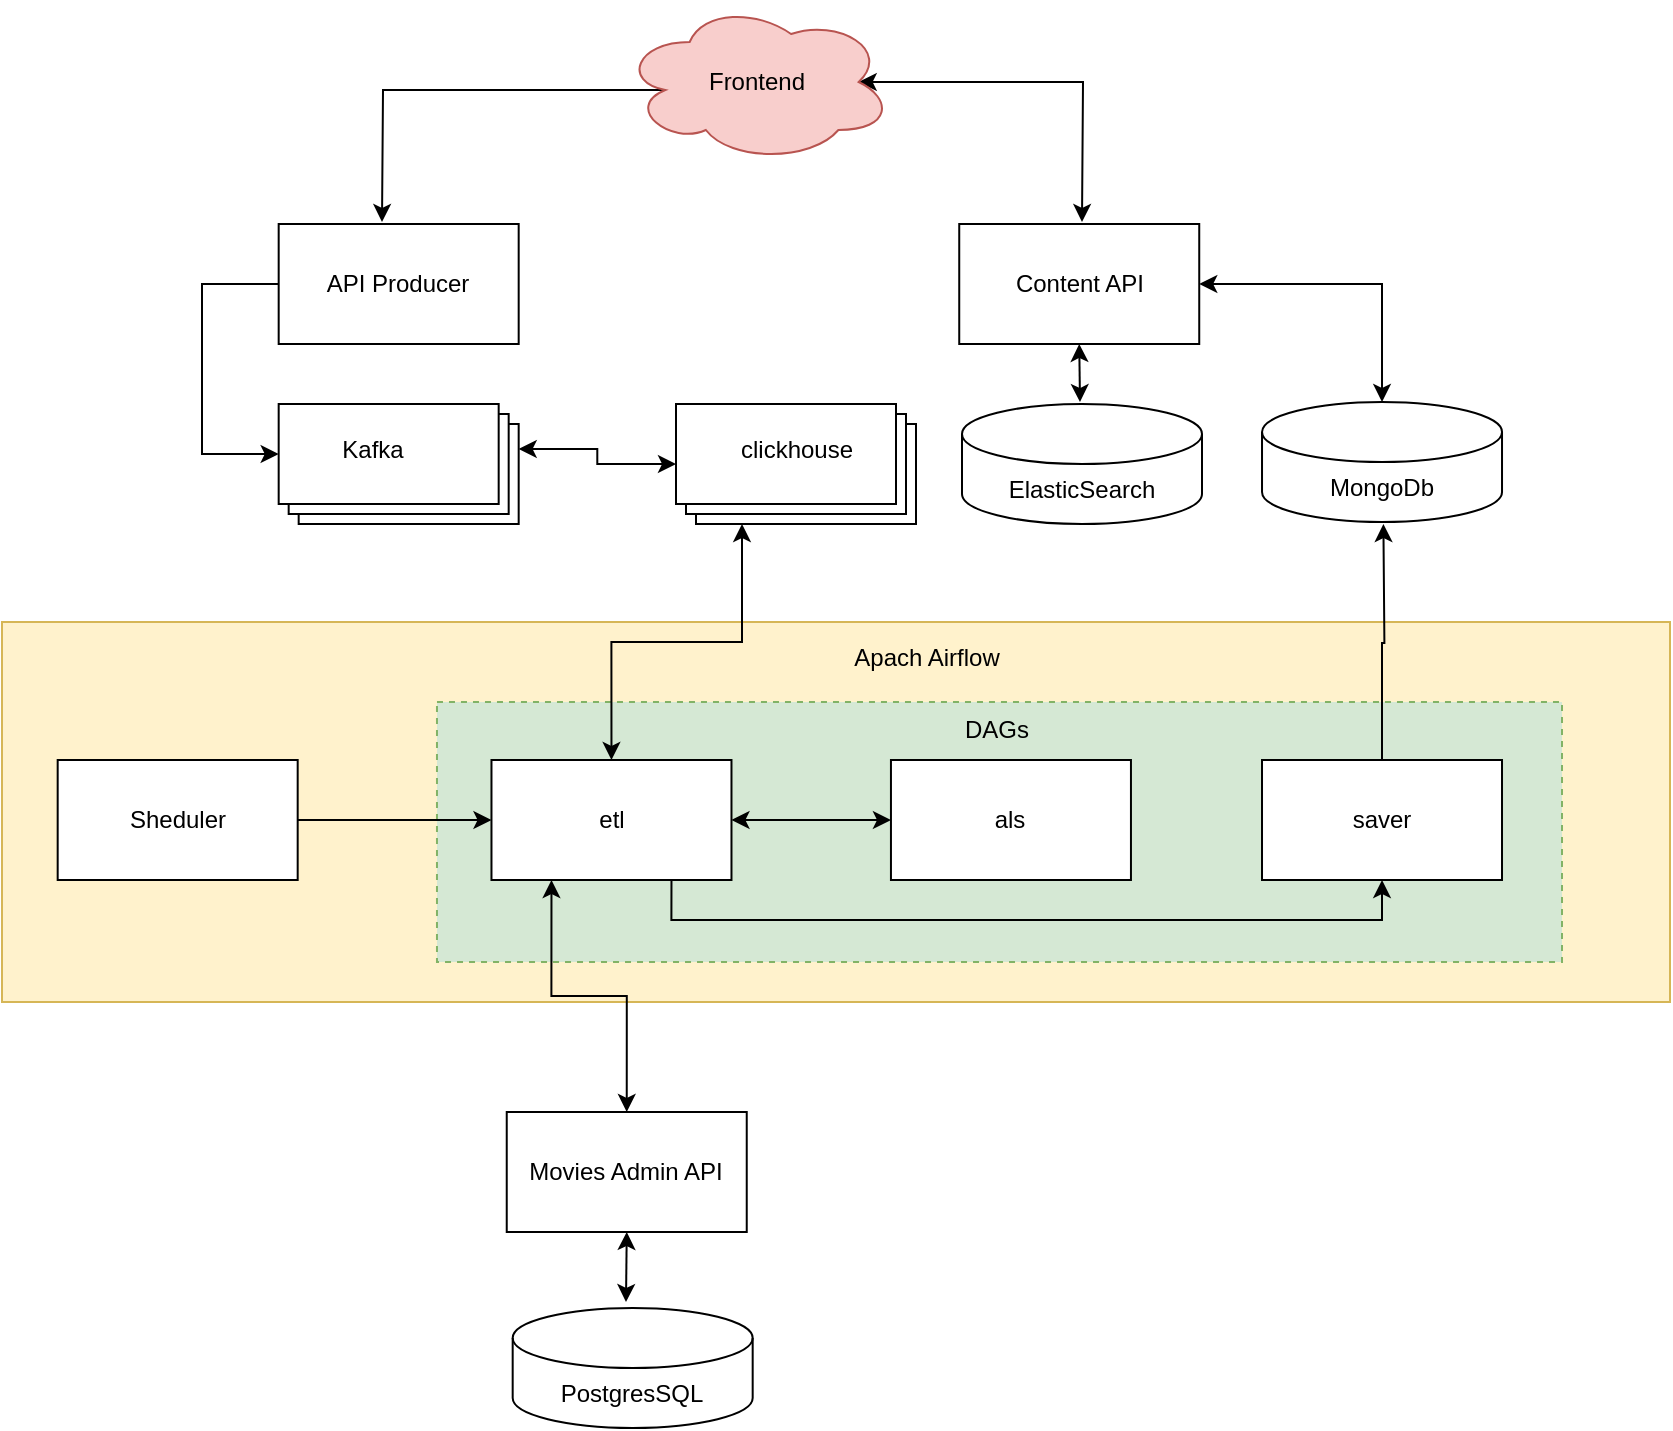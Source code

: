 <mxfile version="20.8.18" type="device"><diagram name="Page-1" id="mg7rvOluohRG5sQvqtEC"><mxGraphModel dx="2261" dy="768" grid="1" gridSize="10" guides="1" tooltips="1" connect="1" arrows="1" fold="1" page="1" pageScale="1" pageWidth="827" pageHeight="1169" math="0" shadow="0"><root><mxCell id="0"/><mxCell id="1" parent="0"/><mxCell id="Q3Elj4kSzfIql7BzFC3O-54" style="edgeStyle=orthogonalEdgeStyle;rounded=0;orthogonalLoop=1;jettySize=auto;html=1;exitX=0.16;exitY=0.55;exitDx=0;exitDy=0;exitPerimeter=0;startArrow=none;startFill=0;" edge="1" parent="1" source="Q3Elj4kSzfIql7BzFC3O-1"><mxGeometry relative="1" as="geometry"><mxPoint x="-10" y="110" as="targetPoint"/></mxGeometry></mxCell><mxCell id="Q3Elj4kSzfIql7BzFC3O-71" style="edgeStyle=orthogonalEdgeStyle;rounded=0;orthogonalLoop=1;jettySize=auto;html=1;exitX=0.875;exitY=0.5;exitDx=0;exitDy=0;exitPerimeter=0;startArrow=classic;startFill=1;" edge="1" parent="1" source="Q3Elj4kSzfIql7BzFC3O-1"><mxGeometry relative="1" as="geometry"><mxPoint x="340" y="110" as="targetPoint"/></mxGeometry></mxCell><mxCell id="Q3Elj4kSzfIql7BzFC3O-1" value="Frontend" style="ellipse;shape=cloud;whiteSpace=wrap;html=1;fillColor=#f8cecc;strokeColor=#b85450;" vertex="1" parent="1"><mxGeometry x="110" width="135.26" height="80" as="geometry"/></mxCell><mxCell id="Q3Elj4kSzfIql7BzFC3O-56" style="edgeStyle=orthogonalEdgeStyle;rounded=0;orthogonalLoop=1;jettySize=auto;html=1;exitX=0;exitY=0.5;exitDx=0;exitDy=0;entryX=0;entryY=0;entryDx=0;entryDy=25;entryPerimeter=0;startArrow=none;startFill=0;" edge="1" parent="1" source="Q3Elj4kSzfIql7BzFC3O-2" target="Q3Elj4kSzfIql7BzFC3O-4"><mxGeometry relative="1" as="geometry"><Array as="points"><mxPoint x="-100" y="141"/><mxPoint x="-100" y="226"/></Array></mxGeometry></mxCell><mxCell id="Q3Elj4kSzfIql7BzFC3O-2" value="API Producer" style="rounded=0;whiteSpace=wrap;html=1;" vertex="1" parent="1"><mxGeometry x="-61.66" y="111" width="120" height="60" as="geometry"/></mxCell><mxCell id="Q3Elj4kSzfIql7BzFC3O-7" value="" style="group" vertex="1" connectable="0" parent="1"><mxGeometry x="-61.66" y="201" width="120" height="60" as="geometry"/></mxCell><mxCell id="Q3Elj4kSzfIql7BzFC3O-4" value="" style="verticalLabelPosition=bottom;verticalAlign=top;html=1;shape=mxgraph.basic.layered_rect;dx=10;outlineConnect=0;whiteSpace=wrap;" vertex="1" parent="Q3Elj4kSzfIql7BzFC3O-7"><mxGeometry width="120.0" height="60" as="geometry"/></mxCell><mxCell id="Q3Elj4kSzfIql7BzFC3O-6" value="Kafka" style="text;html=1;align=center;verticalAlign=middle;resizable=0;points=[];autosize=1;strokeColor=none;fillColor=none;rounded=0;" vertex="1" parent="Q3Elj4kSzfIql7BzFC3O-7"><mxGeometry x="21.6" y="8" width="50" height="30" as="geometry"/></mxCell><mxCell id="Q3Elj4kSzfIql7BzFC3O-8" value="" style="group" vertex="1" connectable="0" parent="1"><mxGeometry x="137" y="201" width="120" height="60" as="geometry"/></mxCell><mxCell id="Q3Elj4kSzfIql7BzFC3O-9" value="" style="verticalLabelPosition=bottom;verticalAlign=top;html=1;shape=mxgraph.basic.layered_rect;dx=10;outlineConnect=0;whiteSpace=wrap;" vertex="1" parent="Q3Elj4kSzfIql7BzFC3O-8"><mxGeometry width="120.0" height="60" as="geometry"/></mxCell><mxCell id="Q3Elj4kSzfIql7BzFC3O-10" value="clickhouse" style="text;html=1;align=center;verticalAlign=middle;resizable=0;points=[];autosize=1;strokeColor=none;fillColor=none;rounded=0;" vertex="1" parent="Q3Elj4kSzfIql7BzFC3O-8"><mxGeometry x="20" y="8" width="80" height="30" as="geometry"/></mxCell><mxCell id="Q3Elj4kSzfIql7BzFC3O-70" style="edgeStyle=orthogonalEdgeStyle;rounded=0;orthogonalLoop=1;jettySize=auto;html=1;exitX=0.5;exitY=1;exitDx=0;exitDy=0;startArrow=classic;startFill=1;" edge="1" parent="1" source="Q3Elj4kSzfIql7BzFC3O-29"><mxGeometry relative="1" as="geometry"><mxPoint x="112" y="650" as="targetPoint"/></mxGeometry></mxCell><mxCell id="Q3Elj4kSzfIql7BzFC3O-29" value="Movies Admin API" style="whiteSpace=wrap;html=1;" vertex="1" parent="1"><mxGeometry x="52.37" y="555" width="120" height="60" as="geometry"/></mxCell><mxCell id="Q3Elj4kSzfIql7BzFC3O-63" style="edgeStyle=orthogonalEdgeStyle;rounded=0;orthogonalLoop=1;jettySize=auto;html=1;exitX=1;exitY=0.5;exitDx=0;exitDy=0;startArrow=classic;startFill=1;entryX=0.5;entryY=0;entryDx=0;entryDy=0;entryPerimeter=0;" edge="1" parent="1" source="Q3Elj4kSzfIql7BzFC3O-30" target="Q3Elj4kSzfIql7BzFC3O-66"><mxGeometry relative="1" as="geometry"><mxPoint x="490" y="190" as="targetPoint"/></mxGeometry></mxCell><mxCell id="Q3Elj4kSzfIql7BzFC3O-65" style="edgeStyle=orthogonalEdgeStyle;rounded=0;orthogonalLoop=1;jettySize=auto;html=1;exitX=0.5;exitY=1;exitDx=0;exitDy=0;startArrow=classic;startFill=1;" edge="1" parent="1" source="Q3Elj4kSzfIql7BzFC3O-30"><mxGeometry relative="1" as="geometry"><mxPoint x="339" y="200" as="targetPoint"/></mxGeometry></mxCell><mxCell id="Q3Elj4kSzfIql7BzFC3O-30" value="Content API" style="whiteSpace=wrap;html=1;" vertex="1" parent="1"><mxGeometry x="278.62" y="111" width="120" height="60" as="geometry"/></mxCell><mxCell id="Q3Elj4kSzfIql7BzFC3O-26" value="" style="rounded=0;whiteSpace=wrap;html=1;fillColor=#fff2cc;strokeColor=#d6b656;" vertex="1" parent="1"><mxGeometry x="-200" y="310" width="834" height="190" as="geometry"/></mxCell><mxCell id="Q3Elj4kSzfIql7BzFC3O-3" value="Sheduler" style="rounded=0;whiteSpace=wrap;html=1;" vertex="1" parent="1"><mxGeometry x="-172.162" y="379" width="120" height="60" as="geometry"/></mxCell><mxCell id="Q3Elj4kSzfIql7BzFC3O-27" value="Apach Airflow" style="text;html=1;align=center;verticalAlign=middle;resizable=0;points=[];autosize=1;strokeColor=none;fillColor=none;" vertex="1" parent="1"><mxGeometry x="211.625" y="313" width="100" height="30" as="geometry"/></mxCell><mxCell id="Q3Elj4kSzfIql7BzFC3O-22" value="" style="rounded=0;whiteSpace=wrap;html=1;dashed=1;fillColor=#d5e8d4;strokeColor=#82b366;" vertex="1" parent="1"><mxGeometry x="17.49" y="350" width="562.51" height="130" as="geometry"/></mxCell><mxCell id="Q3Elj4kSzfIql7BzFC3O-49" style="edgeStyle=orthogonalEdgeStyle;rounded=0;orthogonalLoop=1;jettySize=auto;html=1;exitX=1;exitY=0.5;exitDx=0;exitDy=0;entryX=0;entryY=0.5;entryDx=0;entryDy=0;startArrow=classic;startFill=1;" edge="1" parent="1" source="Q3Elj4kSzfIql7BzFC3O-20" target="Q3Elj4kSzfIql7BzFC3O-21"><mxGeometry relative="1" as="geometry"/></mxCell><mxCell id="Q3Elj4kSzfIql7BzFC3O-59" style="edgeStyle=orthogonalEdgeStyle;rounded=0;orthogonalLoop=1;jettySize=auto;html=1;exitX=0.5;exitY=0;exitDx=0;exitDy=0;startArrow=classic;startFill=1;" edge="1" parent="1" source="Q3Elj4kSzfIql7BzFC3O-20" target="Q3Elj4kSzfIql7BzFC3O-9"><mxGeometry relative="1" as="geometry"><Array as="points"><mxPoint x="105" y="320"/><mxPoint x="170" y="320"/></Array></mxGeometry></mxCell><mxCell id="Q3Elj4kSzfIql7BzFC3O-60" style="edgeStyle=orthogonalEdgeStyle;rounded=0;orthogonalLoop=1;jettySize=auto;html=1;exitX=0.25;exitY=1;exitDx=0;exitDy=0;entryX=0.5;entryY=0;entryDx=0;entryDy=0;startArrow=classic;startFill=1;" edge="1" parent="1" source="Q3Elj4kSzfIql7BzFC3O-20" target="Q3Elj4kSzfIql7BzFC3O-29"><mxGeometry relative="1" as="geometry"/></mxCell><mxCell id="Q3Elj4kSzfIql7BzFC3O-61" style="edgeStyle=orthogonalEdgeStyle;rounded=0;orthogonalLoop=1;jettySize=auto;html=1;exitX=0.75;exitY=1;exitDx=0;exitDy=0;entryX=0.5;entryY=1;entryDx=0;entryDy=0;startArrow=none;startFill=0;" edge="1" parent="1" source="Q3Elj4kSzfIql7BzFC3O-20" target="Q3Elj4kSzfIql7BzFC3O-45"><mxGeometry relative="1" as="geometry"/></mxCell><mxCell id="Q3Elj4kSzfIql7BzFC3O-20" value="etl" style="rounded=0;whiteSpace=wrap;html=1;" vertex="1" parent="1"><mxGeometry x="44.738" y="379" width="120" height="60" as="geometry"/></mxCell><mxCell id="Q3Elj4kSzfIql7BzFC3O-21" value="als" style="rounded=0;whiteSpace=wrap;html=1;" vertex="1" parent="1"><mxGeometry x="244.475" y="379" width="120" height="60" as="geometry"/></mxCell><mxCell id="Q3Elj4kSzfIql7BzFC3O-23" value="DAGs" style="text;html=1;align=center;verticalAlign=middle;resizable=0;points=[];autosize=1;strokeColor=none;fillColor=none;" vertex="1" parent="1"><mxGeometry x="266.988" y="349" width="60" height="30" as="geometry"/></mxCell><mxCell id="Q3Elj4kSzfIql7BzFC3O-62" style="edgeStyle=orthogonalEdgeStyle;rounded=0;orthogonalLoop=1;jettySize=auto;html=1;exitX=0.5;exitY=0;exitDx=0;exitDy=0;startArrow=none;startFill=0;" edge="1" parent="1" source="Q3Elj4kSzfIql7BzFC3O-45"><mxGeometry relative="1" as="geometry"><mxPoint x="490.7" y="261" as="targetPoint"/></mxGeometry></mxCell><mxCell id="Q3Elj4kSzfIql7BzFC3O-45" value="saver" style="rounded=0;whiteSpace=wrap;html=1;" vertex="1" parent="1"><mxGeometry x="430.005" y="379" width="120" height="60" as="geometry"/></mxCell><mxCell id="Q3Elj4kSzfIql7BzFC3O-40" style="edgeStyle=orthogonalEdgeStyle;rounded=0;orthogonalLoop=1;jettySize=auto;html=1;exitX=1;exitY=0.5;exitDx=0;exitDy=0;entryX=0;entryY=0.5;entryDx=0;entryDy=0;startArrow=none;startFill=0;" edge="1" parent="1" source="Q3Elj4kSzfIql7BzFC3O-3" target="Q3Elj4kSzfIql7BzFC3O-20"><mxGeometry relative="1" as="geometry"/></mxCell><mxCell id="Q3Elj4kSzfIql7BzFC3O-57" style="edgeStyle=orthogonalEdgeStyle;rounded=0;orthogonalLoop=1;jettySize=auto;html=1;exitX=0;exitY=0;exitDx=120.0;exitDy=22.5;exitPerimeter=0;startArrow=classic;startFill=1;" edge="1" parent="1" source="Q3Elj4kSzfIql7BzFC3O-4" target="Q3Elj4kSzfIql7BzFC3O-9"><mxGeometry relative="1" as="geometry"/></mxCell><mxCell id="Q3Elj4kSzfIql7BzFC3O-66" value="MongoDb" style="shape=cylinder3;whiteSpace=wrap;html=1;boundedLbl=1;backgroundOutline=1;size=15;" vertex="1" parent="1"><mxGeometry x="430.01" y="200" width="120" height="60" as="geometry"/></mxCell><mxCell id="Q3Elj4kSzfIql7BzFC3O-67" value="ElasticSearch" style="shape=cylinder3;whiteSpace=wrap;html=1;boundedLbl=1;backgroundOutline=1;size=15;" vertex="1" parent="1"><mxGeometry x="280" y="201" width="120" height="60" as="geometry"/></mxCell><mxCell id="Q3Elj4kSzfIql7BzFC3O-68" value="PostgresSQL" style="shape=cylinder3;whiteSpace=wrap;html=1;boundedLbl=1;backgroundOutline=1;size=15;" vertex="1" parent="1"><mxGeometry x="55.34" y="653" width="120" height="60" as="geometry"/></mxCell></root></mxGraphModel></diagram></mxfile>